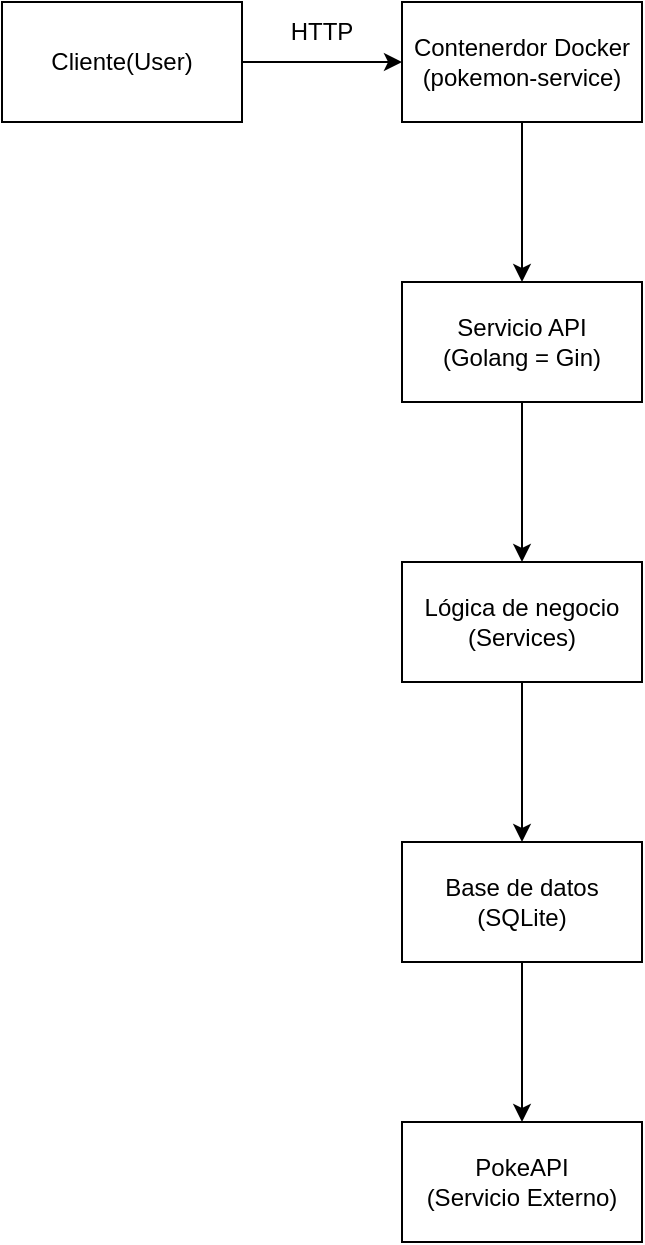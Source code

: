 <mxfile version="24.8.6">
  <diagram name="Página-1" id="8kVHjRTo8eySQk6za50w">
    <mxGraphModel dx="1050" dy="530" grid="1" gridSize="10" guides="1" tooltips="1" connect="1" arrows="1" fold="1" page="1" pageScale="1" pageWidth="827" pageHeight="1169" math="0" shadow="0">
      <root>
        <mxCell id="0" />
        <mxCell id="1" parent="0" />
        <mxCell id="s_InROqVPzvEBcBOvhOb-3" value="" style="edgeStyle=orthogonalEdgeStyle;rounded=0;orthogonalLoop=1;jettySize=auto;html=1;" edge="1" parent="1" source="s_InROqVPzvEBcBOvhOb-1" target="s_InROqVPzvEBcBOvhOb-2">
          <mxGeometry relative="1" as="geometry" />
        </mxCell>
        <mxCell id="s_InROqVPzvEBcBOvhOb-1" value="Cliente(User)" style="rounded=0;whiteSpace=wrap;html=1;" vertex="1" parent="1">
          <mxGeometry x="140" y="90" width="120" height="60" as="geometry" />
        </mxCell>
        <mxCell id="s_InROqVPzvEBcBOvhOb-6" value="" style="edgeStyle=orthogonalEdgeStyle;rounded=0;orthogonalLoop=1;jettySize=auto;html=1;" edge="1" parent="1" source="s_InROqVPzvEBcBOvhOb-2" target="s_InROqVPzvEBcBOvhOb-5">
          <mxGeometry relative="1" as="geometry" />
        </mxCell>
        <mxCell id="s_InROqVPzvEBcBOvhOb-2" value="Contenerdor Docker&lt;br&gt;(pokemon-service)" style="rounded=0;whiteSpace=wrap;html=1;" vertex="1" parent="1">
          <mxGeometry x="340" y="90" width="120" height="60" as="geometry" />
        </mxCell>
        <mxCell id="s_InROqVPzvEBcBOvhOb-4" value="HTTP" style="text;html=1;align=center;verticalAlign=middle;whiteSpace=wrap;rounded=0;" vertex="1" parent="1">
          <mxGeometry x="270" y="90" width="60" height="30" as="geometry" />
        </mxCell>
        <mxCell id="s_InROqVPzvEBcBOvhOb-8" value="" style="edgeStyle=orthogonalEdgeStyle;rounded=0;orthogonalLoop=1;jettySize=auto;html=1;" edge="1" parent="1" source="s_InROqVPzvEBcBOvhOb-5" target="s_InROqVPzvEBcBOvhOb-7">
          <mxGeometry relative="1" as="geometry" />
        </mxCell>
        <mxCell id="s_InROqVPzvEBcBOvhOb-5" value="Servicio API&lt;div&gt;(Golang = Gin)&lt;/div&gt;" style="whiteSpace=wrap;html=1;rounded=0;" vertex="1" parent="1">
          <mxGeometry x="340" y="230" width="120" height="60" as="geometry" />
        </mxCell>
        <mxCell id="s_InROqVPzvEBcBOvhOb-10" value="" style="edgeStyle=orthogonalEdgeStyle;rounded=0;orthogonalLoop=1;jettySize=auto;html=1;" edge="1" parent="1" source="s_InROqVPzvEBcBOvhOb-7" target="s_InROqVPzvEBcBOvhOb-9">
          <mxGeometry relative="1" as="geometry" />
        </mxCell>
        <mxCell id="s_InROqVPzvEBcBOvhOb-7" value="Lógica de negocio&lt;br&gt;(Services)" style="whiteSpace=wrap;html=1;rounded=0;" vertex="1" parent="1">
          <mxGeometry x="340" y="370" width="120" height="60" as="geometry" />
        </mxCell>
        <mxCell id="s_InROqVPzvEBcBOvhOb-12" value="" style="edgeStyle=orthogonalEdgeStyle;rounded=0;orthogonalLoop=1;jettySize=auto;html=1;" edge="1" parent="1" source="s_InROqVPzvEBcBOvhOb-9" target="s_InROqVPzvEBcBOvhOb-11">
          <mxGeometry relative="1" as="geometry" />
        </mxCell>
        <mxCell id="s_InROqVPzvEBcBOvhOb-9" value="Base de datos&lt;div&gt;(SQLite)&lt;/div&gt;" style="whiteSpace=wrap;html=1;rounded=0;" vertex="1" parent="1">
          <mxGeometry x="340" y="510" width="120" height="60" as="geometry" />
        </mxCell>
        <mxCell id="s_InROqVPzvEBcBOvhOb-11" value="PokeAPI&lt;div&gt;(Servicio Externo)&lt;/div&gt;" style="whiteSpace=wrap;html=1;rounded=0;" vertex="1" parent="1">
          <mxGeometry x="340" y="650" width="120" height="60" as="geometry" />
        </mxCell>
      </root>
    </mxGraphModel>
  </diagram>
</mxfile>
